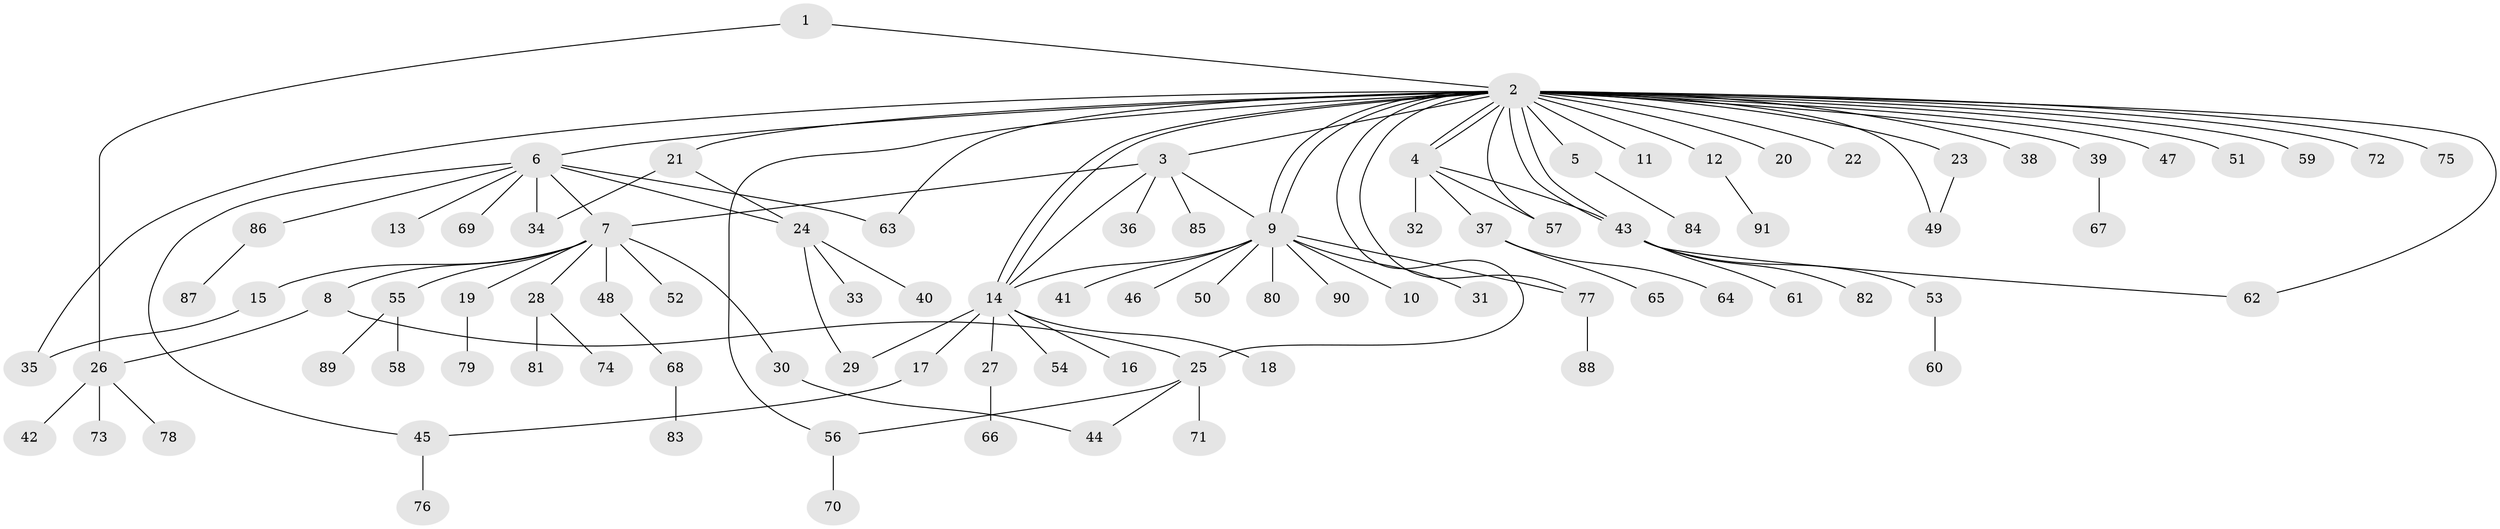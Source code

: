 // Generated by graph-tools (version 1.1) at 2025/48/03/09/25 04:48:08]
// undirected, 91 vertices, 113 edges
graph export_dot {
graph [start="1"]
  node [color=gray90,style=filled];
  1;
  2;
  3;
  4;
  5;
  6;
  7;
  8;
  9;
  10;
  11;
  12;
  13;
  14;
  15;
  16;
  17;
  18;
  19;
  20;
  21;
  22;
  23;
  24;
  25;
  26;
  27;
  28;
  29;
  30;
  31;
  32;
  33;
  34;
  35;
  36;
  37;
  38;
  39;
  40;
  41;
  42;
  43;
  44;
  45;
  46;
  47;
  48;
  49;
  50;
  51;
  52;
  53;
  54;
  55;
  56;
  57;
  58;
  59;
  60;
  61;
  62;
  63;
  64;
  65;
  66;
  67;
  68;
  69;
  70;
  71;
  72;
  73;
  74;
  75;
  76;
  77;
  78;
  79;
  80;
  81;
  82;
  83;
  84;
  85;
  86;
  87;
  88;
  89;
  90;
  91;
  1 -- 2;
  1 -- 26;
  2 -- 3;
  2 -- 4;
  2 -- 4;
  2 -- 5;
  2 -- 6;
  2 -- 9;
  2 -- 9;
  2 -- 11;
  2 -- 12;
  2 -- 14;
  2 -- 14;
  2 -- 20;
  2 -- 21;
  2 -- 22;
  2 -- 23;
  2 -- 25;
  2 -- 35;
  2 -- 38;
  2 -- 39;
  2 -- 43;
  2 -- 43;
  2 -- 47;
  2 -- 49;
  2 -- 51;
  2 -- 56;
  2 -- 57;
  2 -- 59;
  2 -- 62;
  2 -- 63;
  2 -- 72;
  2 -- 75;
  2 -- 77;
  3 -- 7;
  3 -- 9;
  3 -- 14;
  3 -- 36;
  3 -- 85;
  4 -- 32;
  4 -- 37;
  4 -- 43;
  4 -- 57;
  5 -- 84;
  6 -- 7;
  6 -- 13;
  6 -- 24;
  6 -- 34;
  6 -- 45;
  6 -- 63;
  6 -- 69;
  6 -- 86;
  7 -- 8;
  7 -- 15;
  7 -- 19;
  7 -- 28;
  7 -- 30;
  7 -- 48;
  7 -- 52;
  7 -- 55;
  8 -- 25;
  8 -- 26;
  9 -- 10;
  9 -- 14;
  9 -- 31;
  9 -- 41;
  9 -- 46;
  9 -- 50;
  9 -- 77;
  9 -- 80;
  9 -- 90;
  12 -- 91;
  14 -- 16;
  14 -- 17;
  14 -- 18;
  14 -- 27;
  14 -- 29;
  14 -- 54;
  15 -- 35;
  17 -- 45;
  19 -- 79;
  21 -- 24;
  21 -- 34;
  23 -- 49;
  24 -- 29;
  24 -- 33;
  24 -- 40;
  25 -- 44;
  25 -- 56;
  25 -- 71;
  26 -- 42;
  26 -- 73;
  26 -- 78;
  27 -- 66;
  28 -- 74;
  28 -- 81;
  30 -- 44;
  37 -- 64;
  37 -- 65;
  39 -- 67;
  43 -- 53;
  43 -- 61;
  43 -- 62;
  43 -- 82;
  45 -- 76;
  48 -- 68;
  53 -- 60;
  55 -- 58;
  55 -- 89;
  56 -- 70;
  68 -- 83;
  77 -- 88;
  86 -- 87;
}
